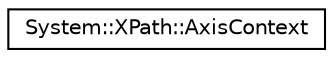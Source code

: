 digraph G
{
  edge [fontname="Helvetica",fontsize="10",labelfontname="Helvetica",labelfontsize="10"];
  node [fontname="Helvetica",fontsize="10",shape=record];
  rankdir="LR";
  Node1 [label="System::XPath::AxisContext",height=0.2,width=0.4,color="black", fillcolor="white", style="filled",URL="$class_system_1_1_x_path_1_1_axis_context.html"];
}
